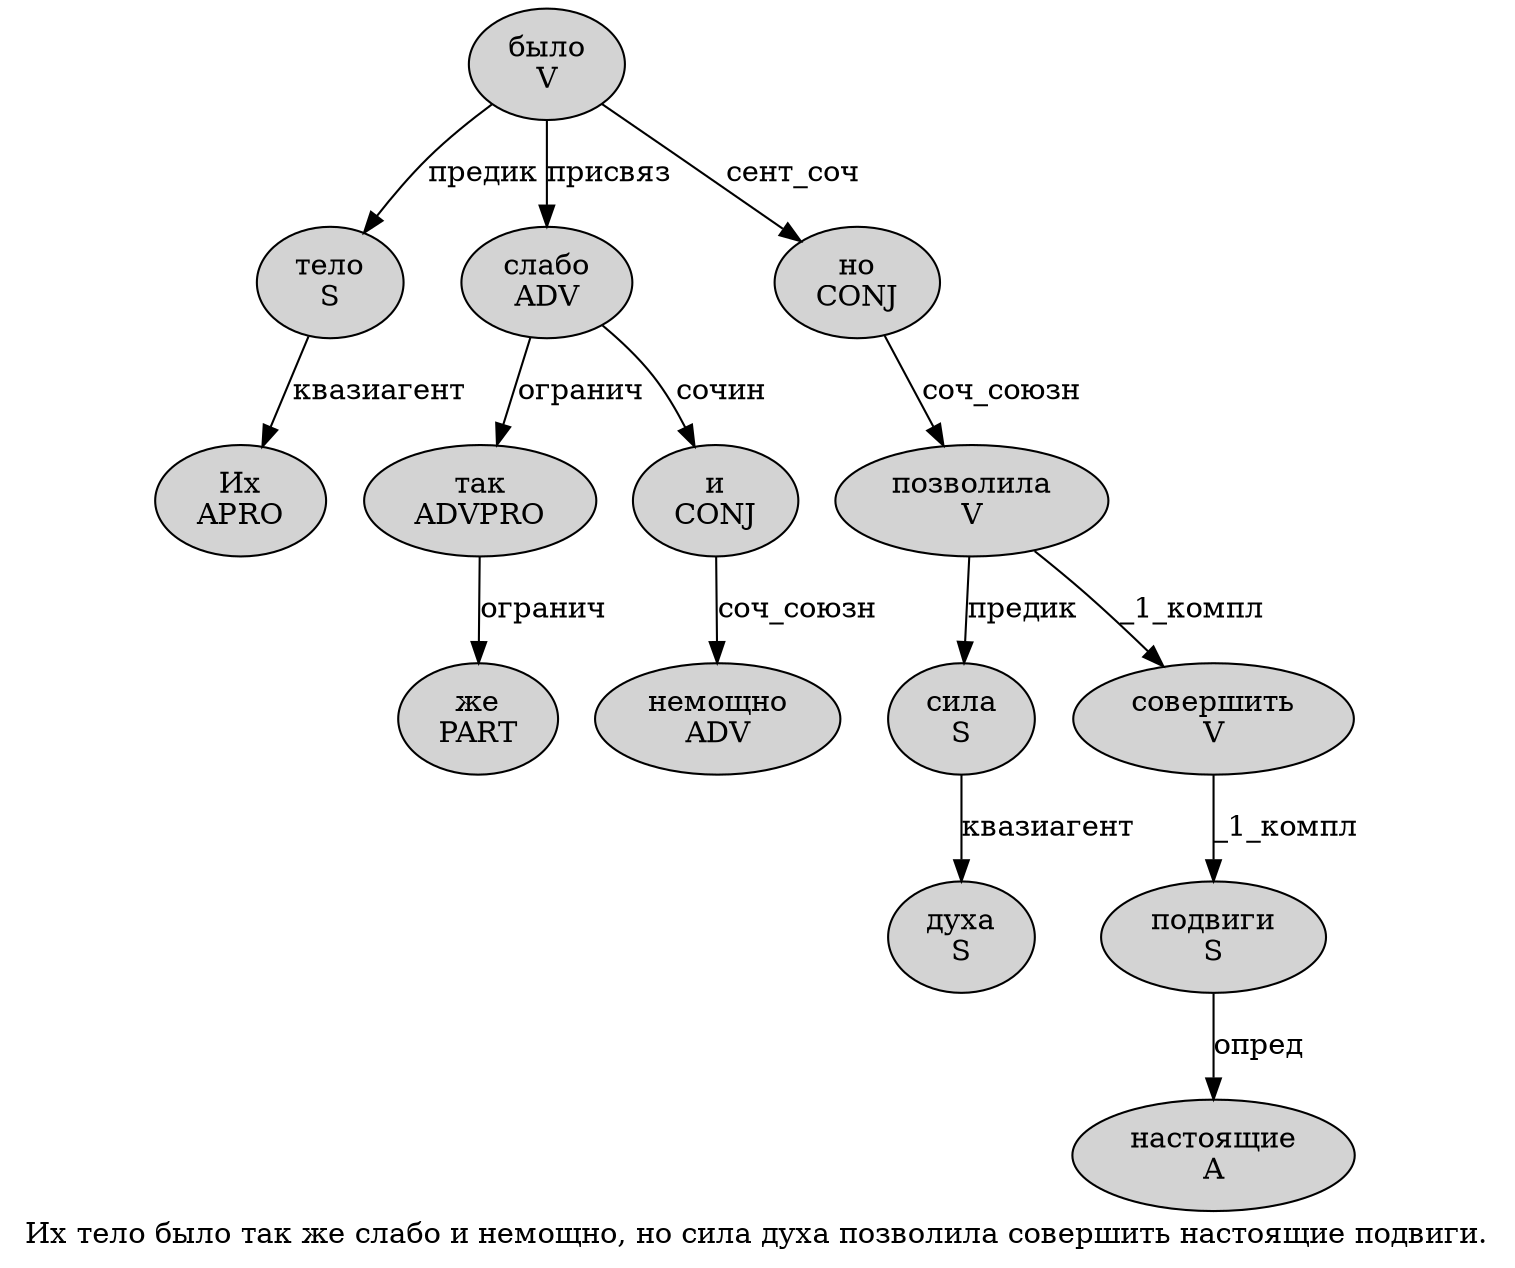 digraph SENTENCE_1175 {
	graph [label="Их тело было так же слабо и немощно, но сила духа позволила совершить настоящие подвиги."]
	node [style=filled]
		0 [label="Их
APRO" color="" fillcolor=lightgray penwidth=1 shape=ellipse]
		1 [label="тело
S" color="" fillcolor=lightgray penwidth=1 shape=ellipse]
		2 [label="было
V" color="" fillcolor=lightgray penwidth=1 shape=ellipse]
		3 [label="так
ADVPRO" color="" fillcolor=lightgray penwidth=1 shape=ellipse]
		4 [label="же
PART" color="" fillcolor=lightgray penwidth=1 shape=ellipse]
		5 [label="слабо
ADV" color="" fillcolor=lightgray penwidth=1 shape=ellipse]
		6 [label="и
CONJ" color="" fillcolor=lightgray penwidth=1 shape=ellipse]
		7 [label="немощно
ADV" color="" fillcolor=lightgray penwidth=1 shape=ellipse]
		9 [label="но
CONJ" color="" fillcolor=lightgray penwidth=1 shape=ellipse]
		10 [label="сила
S" color="" fillcolor=lightgray penwidth=1 shape=ellipse]
		11 [label="духа
S" color="" fillcolor=lightgray penwidth=1 shape=ellipse]
		12 [label="позволила
V" color="" fillcolor=lightgray penwidth=1 shape=ellipse]
		13 [label="совершить
V" color="" fillcolor=lightgray penwidth=1 shape=ellipse]
		14 [label="настоящие
A" color="" fillcolor=lightgray penwidth=1 shape=ellipse]
		15 [label="подвиги
S" color="" fillcolor=lightgray penwidth=1 shape=ellipse]
			6 -> 7 [label="соч_союзн"]
			1 -> 0 [label="квазиагент"]
			15 -> 14 [label="опред"]
			3 -> 4 [label="огранич"]
			2 -> 1 [label="предик"]
			2 -> 5 [label="присвяз"]
			2 -> 9 [label="сент_соч"]
			13 -> 15 [label="_1_компл"]
			12 -> 10 [label="предик"]
			12 -> 13 [label="_1_компл"]
			10 -> 11 [label="квазиагент"]
			9 -> 12 [label="соч_союзн"]
			5 -> 3 [label="огранич"]
			5 -> 6 [label="сочин"]
}